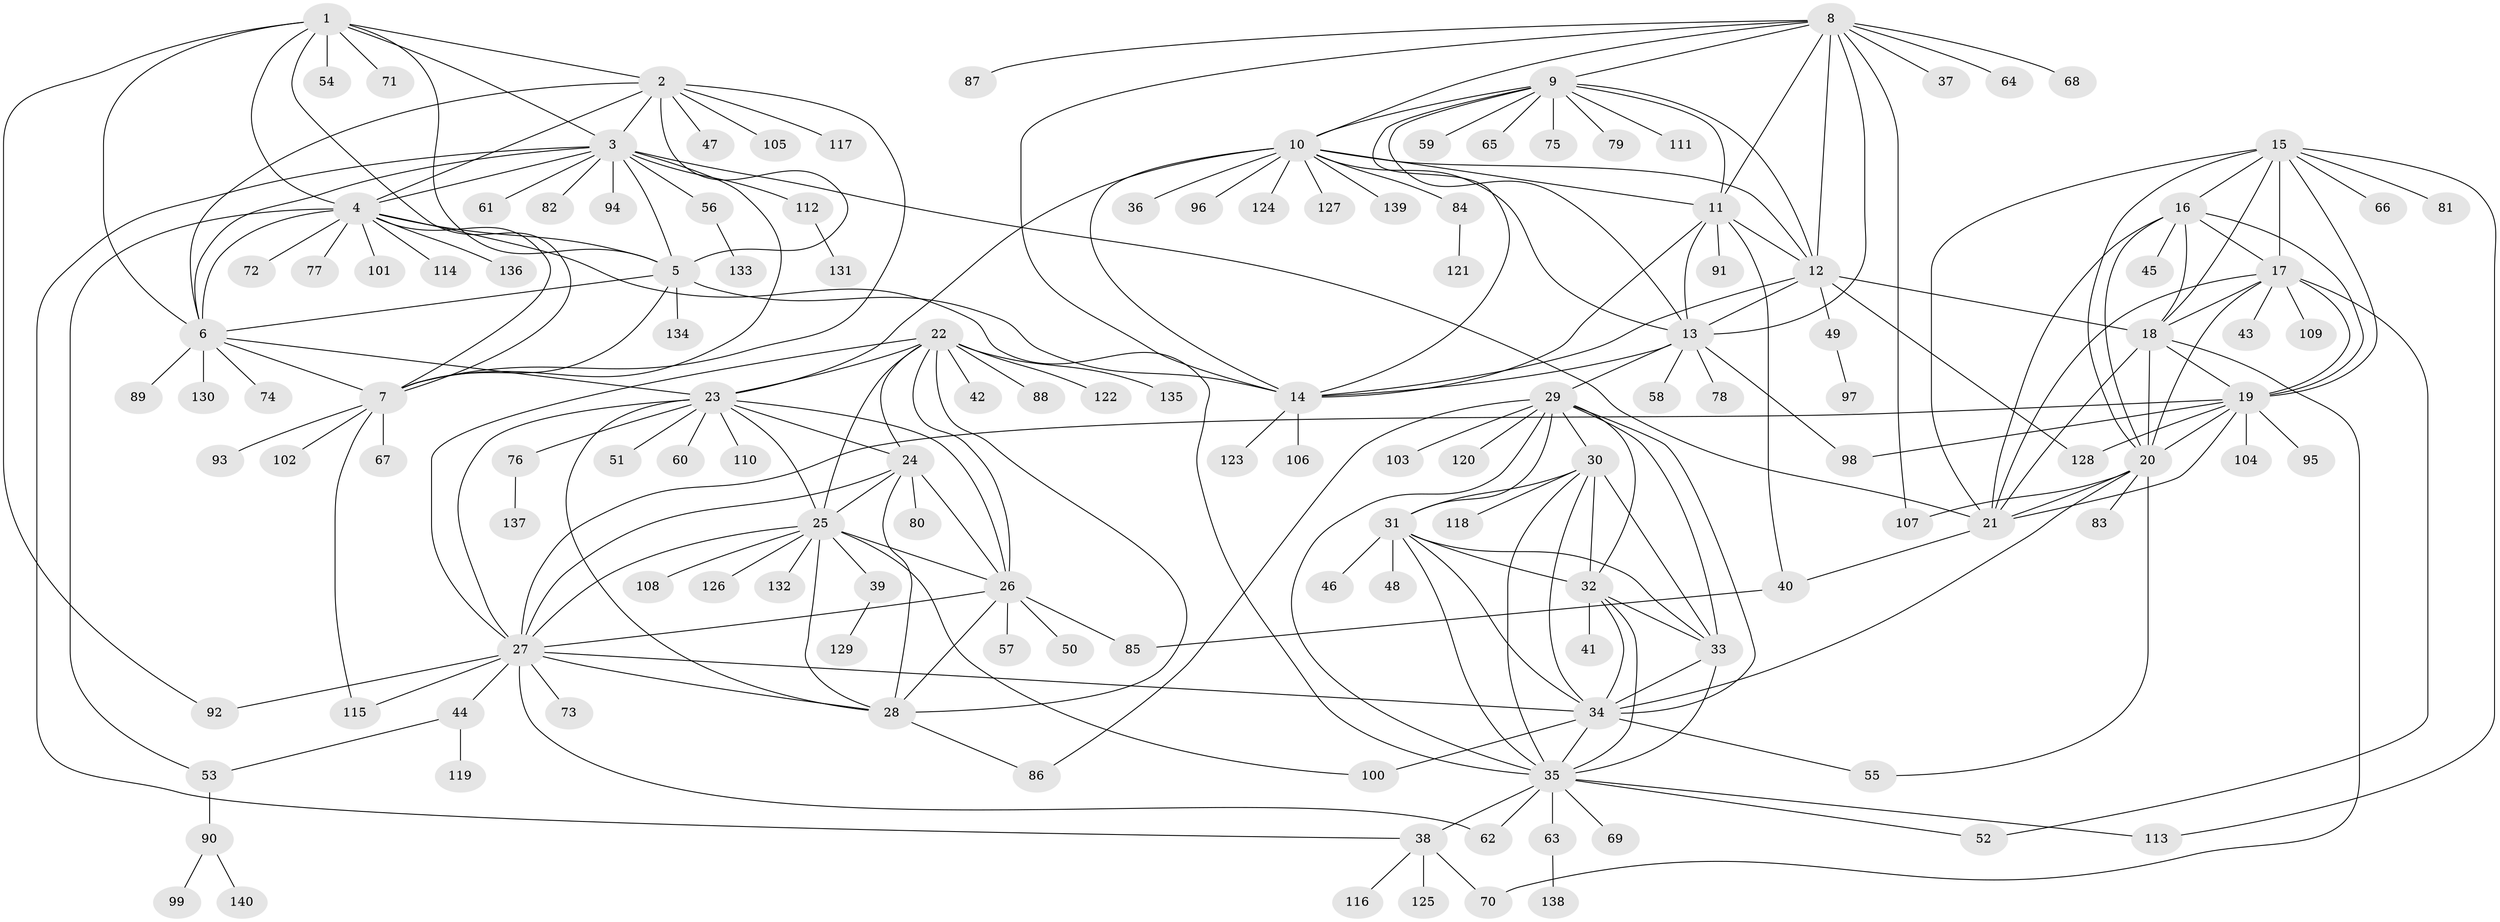 // Generated by graph-tools (version 1.1) at 2025/11/02/27/25 16:11:31]
// undirected, 140 vertices, 236 edges
graph export_dot {
graph [start="1"]
  node [color=gray90,style=filled];
  1;
  2;
  3;
  4;
  5;
  6;
  7;
  8;
  9;
  10;
  11;
  12;
  13;
  14;
  15;
  16;
  17;
  18;
  19;
  20;
  21;
  22;
  23;
  24;
  25;
  26;
  27;
  28;
  29;
  30;
  31;
  32;
  33;
  34;
  35;
  36;
  37;
  38;
  39;
  40;
  41;
  42;
  43;
  44;
  45;
  46;
  47;
  48;
  49;
  50;
  51;
  52;
  53;
  54;
  55;
  56;
  57;
  58;
  59;
  60;
  61;
  62;
  63;
  64;
  65;
  66;
  67;
  68;
  69;
  70;
  71;
  72;
  73;
  74;
  75;
  76;
  77;
  78;
  79;
  80;
  81;
  82;
  83;
  84;
  85;
  86;
  87;
  88;
  89;
  90;
  91;
  92;
  93;
  94;
  95;
  96;
  97;
  98;
  99;
  100;
  101;
  102;
  103;
  104;
  105;
  106;
  107;
  108;
  109;
  110;
  111;
  112;
  113;
  114;
  115;
  116;
  117;
  118;
  119;
  120;
  121;
  122;
  123;
  124;
  125;
  126;
  127;
  128;
  129;
  130;
  131;
  132;
  133;
  134;
  135;
  136;
  137;
  138;
  139;
  140;
  1 -- 2;
  1 -- 3;
  1 -- 4;
  1 -- 5;
  1 -- 6;
  1 -- 7;
  1 -- 54;
  1 -- 71;
  1 -- 92;
  2 -- 3;
  2 -- 4;
  2 -- 5;
  2 -- 6;
  2 -- 7;
  2 -- 47;
  2 -- 105;
  2 -- 117;
  3 -- 4;
  3 -- 5;
  3 -- 6;
  3 -- 7;
  3 -- 21;
  3 -- 38;
  3 -- 56;
  3 -- 61;
  3 -- 82;
  3 -- 94;
  3 -- 112;
  4 -- 5;
  4 -- 6;
  4 -- 7;
  4 -- 35;
  4 -- 53;
  4 -- 72;
  4 -- 77;
  4 -- 101;
  4 -- 114;
  4 -- 136;
  5 -- 6;
  5 -- 7;
  5 -- 14;
  5 -- 134;
  6 -- 7;
  6 -- 23;
  6 -- 74;
  6 -- 89;
  6 -- 130;
  7 -- 67;
  7 -- 93;
  7 -- 102;
  7 -- 115;
  8 -- 9;
  8 -- 10;
  8 -- 11;
  8 -- 12;
  8 -- 13;
  8 -- 14;
  8 -- 37;
  8 -- 64;
  8 -- 68;
  8 -- 87;
  8 -- 107;
  9 -- 10;
  9 -- 11;
  9 -- 12;
  9 -- 13;
  9 -- 14;
  9 -- 59;
  9 -- 65;
  9 -- 75;
  9 -- 79;
  9 -- 111;
  10 -- 11;
  10 -- 12;
  10 -- 13;
  10 -- 14;
  10 -- 23;
  10 -- 36;
  10 -- 84;
  10 -- 96;
  10 -- 124;
  10 -- 127;
  10 -- 139;
  11 -- 12;
  11 -- 13;
  11 -- 14;
  11 -- 40;
  11 -- 91;
  12 -- 13;
  12 -- 14;
  12 -- 18;
  12 -- 49;
  12 -- 128;
  13 -- 14;
  13 -- 29;
  13 -- 58;
  13 -- 78;
  13 -- 98;
  14 -- 106;
  14 -- 123;
  15 -- 16;
  15 -- 17;
  15 -- 18;
  15 -- 19;
  15 -- 20;
  15 -- 21;
  15 -- 66;
  15 -- 81;
  15 -- 113;
  16 -- 17;
  16 -- 18;
  16 -- 19;
  16 -- 20;
  16 -- 21;
  16 -- 45;
  17 -- 18;
  17 -- 19;
  17 -- 20;
  17 -- 21;
  17 -- 43;
  17 -- 52;
  17 -- 109;
  18 -- 19;
  18 -- 20;
  18 -- 21;
  18 -- 70;
  19 -- 20;
  19 -- 21;
  19 -- 27;
  19 -- 95;
  19 -- 98;
  19 -- 104;
  19 -- 128;
  20 -- 21;
  20 -- 34;
  20 -- 55;
  20 -- 83;
  20 -- 107;
  21 -- 40;
  22 -- 23;
  22 -- 24;
  22 -- 25;
  22 -- 26;
  22 -- 27;
  22 -- 28;
  22 -- 42;
  22 -- 88;
  22 -- 122;
  22 -- 135;
  23 -- 24;
  23 -- 25;
  23 -- 26;
  23 -- 27;
  23 -- 28;
  23 -- 51;
  23 -- 60;
  23 -- 76;
  23 -- 110;
  24 -- 25;
  24 -- 26;
  24 -- 27;
  24 -- 28;
  24 -- 80;
  25 -- 26;
  25 -- 27;
  25 -- 28;
  25 -- 39;
  25 -- 100;
  25 -- 108;
  25 -- 126;
  25 -- 132;
  26 -- 27;
  26 -- 28;
  26 -- 50;
  26 -- 57;
  26 -- 85;
  27 -- 28;
  27 -- 34;
  27 -- 44;
  27 -- 62;
  27 -- 73;
  27 -- 92;
  27 -- 115;
  28 -- 86;
  29 -- 30;
  29 -- 31;
  29 -- 32;
  29 -- 33;
  29 -- 34;
  29 -- 35;
  29 -- 86;
  29 -- 103;
  29 -- 120;
  30 -- 31;
  30 -- 32;
  30 -- 33;
  30 -- 34;
  30 -- 35;
  30 -- 118;
  31 -- 32;
  31 -- 33;
  31 -- 34;
  31 -- 35;
  31 -- 46;
  31 -- 48;
  32 -- 33;
  32 -- 34;
  32 -- 35;
  32 -- 41;
  33 -- 34;
  33 -- 35;
  34 -- 35;
  34 -- 55;
  34 -- 100;
  35 -- 38;
  35 -- 52;
  35 -- 62;
  35 -- 63;
  35 -- 69;
  35 -- 113;
  38 -- 70;
  38 -- 116;
  38 -- 125;
  39 -- 129;
  40 -- 85;
  44 -- 53;
  44 -- 119;
  49 -- 97;
  53 -- 90;
  56 -- 133;
  63 -- 138;
  76 -- 137;
  84 -- 121;
  90 -- 99;
  90 -- 140;
  112 -- 131;
}
